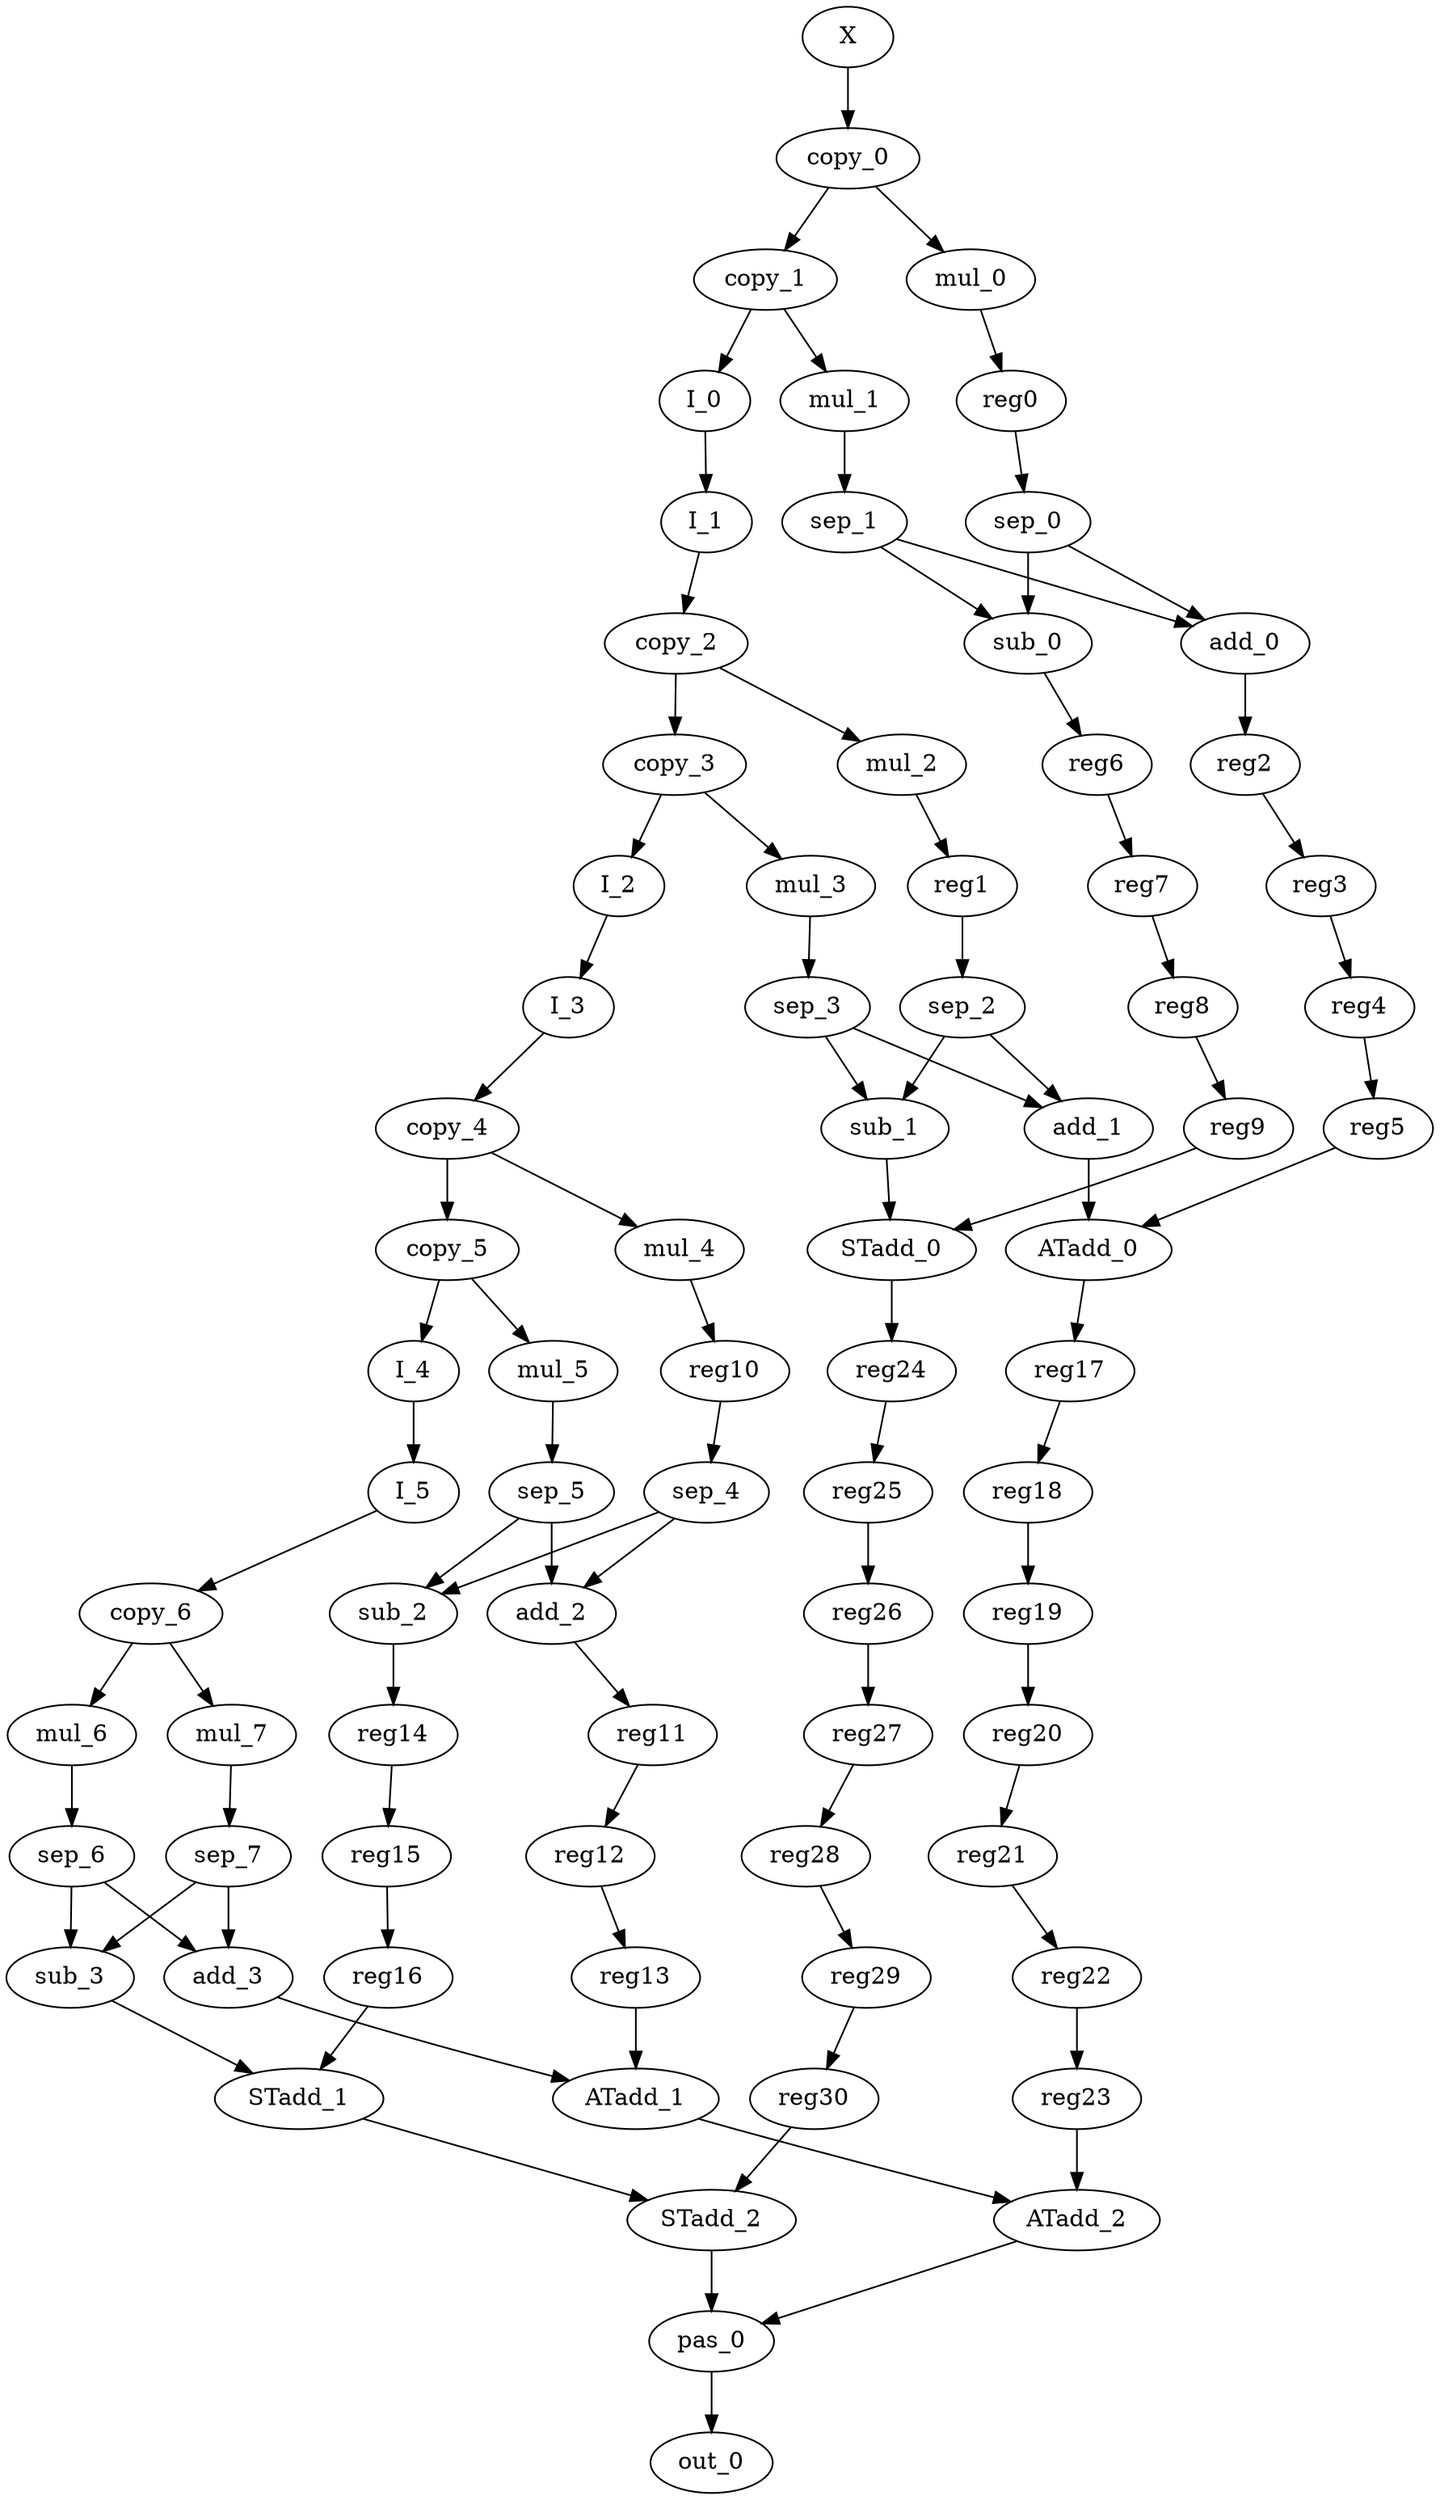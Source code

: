 digraph G {
    sub_1;
    STadd_0;
    ATadd_2;
    pas_0;
    copy_2;
    copy_3;
    mul_2;
    mul_1;
    sep_1;
    sub_3;
    STadd_1;
    copy_6;
    mul_6;
    mul_7;
    add_1;
    ATadd_0;
    add_2;
    reg11;
    STadd_2;
    sep_6;
    add_3;
    ATadd_1;
    sep_3;
    sep_4;
    sub_2;
    sep_2;
    copy_5;
    mul_5;
    I_4;
    sep_0;
    add_0;
    sub_0;
    I_3;
    copy_4;
    sep_5;
    sep_7;
    reg24;
    I_0;
    I_1;
    copy_1;
    mul_0;
    reg0;
    I_2;
    reg17;
    reg2;
    I_5;
    out_0;
    copy_0;
    mul_3;
    mul_4;
    reg10;
    reg6;
    reg14;
    reg1;
    X;
    reg25;
    reg26;
    reg27;
    reg28;
    reg29;
    reg30;
    reg12;
    reg13;
    reg7;
    reg8;
    reg9;
    reg18;
    reg19;
    reg20;
    reg21;
    reg22;
    reg23;
    reg3;
    reg4;
    reg5;
    reg15;
    reg16;
    sub_1 -> STadd_0 [weight=0];
    STadd_0 -> reg24 [weight=1];
    ATadd_2 -> pas_0 [weight=0];
    pas_0 -> out_0 [weight=0];
    copy_2 -> copy_3 [weight=0];
    copy_2 -> mul_2 [weight=0];
    copy_3 -> mul_3 [weight=0];
    copy_3 -> I_2 [weight=0];
    mul_2 -> reg1 [weight=0];
    mul_1 -> sep_1 [weight=4];
    sep_1 -> add_0 [weight=0];
    sep_1 -> sub_0 [weight=0];
    sub_3 -> STadd_1 [weight=0];
    STadd_1 -> STadd_2 [weight=0];
    copy_6 -> mul_6 [weight=0];
    copy_6 -> mul_7 [weight=0];
    mul_6 -> sep_6 [weight=4];
    mul_7 -> sep_7 [weight=0];
    add_1 -> ATadd_0 [weight=7];
    ATadd_0 -> reg17 [weight=0];
    add_2 -> reg11 [weight=0];
    reg11 -> reg12 [weight=0];
    STadd_2 -> pas_0 [weight=2];
    sep_6 -> sub_3 [weight=0];
    sep_6 -> add_3 [weight=0];
    add_3 -> ATadd_1 [weight=0];
    ATadd_1 -> ATadd_2 [weight=0];
    sep_3 -> sub_1 [weight=2];
    sep_3 -> add_1 [weight=0];
    sep_4 -> add_2 [weight=0];
    sep_4 -> sub_2 [weight=1];
    sub_2 -> reg14 [weight=8];
    sep_2 -> add_1 [weight=0];
    sep_2 -> sub_1 [weight=2];
    copy_5 -> mul_5 [weight=0];
    copy_5 -> I_4 [weight=0];
    mul_5 -> sep_5 [weight=0];
    I_4 -> I_5 [weight=0];
    sep_0 -> add_0 [weight=0];
    sep_0 -> sub_0 [weight=2];
    add_0 -> reg2 [weight=1];
    sub_0 -> reg6 [weight=0];
    I_3 -> copy_4 [weight=0];
    copy_4 -> copy_5 [weight=1];
    copy_4 -> mul_4 [weight=0];
    sep_5 -> sub_2 [weight=0];
    sep_5 -> add_2 [weight=3];
    sep_7 -> sub_3 [weight=0];
    sep_7 -> add_3 [weight=2];
    reg24 -> reg25 [weight=0];
    I_0 -> I_1 [weight=0];
    I_1 -> copy_2 [weight=0];
    copy_1 -> mul_1 [weight=0];
    copy_1 -> I_0 [weight=0];
    mul_0 -> reg0 [weight=0];
    reg0 -> sep_0 [weight=0];
    I_2 -> I_3 [weight=0];
    reg17 -> reg18 [weight=0];
    reg2 -> reg3 [weight=0];
    I_5 -> copy_6 [weight=0];
    copy_0 -> copy_1 [weight=0];
    copy_0 -> mul_0 [weight=0];
    mul_3 -> sep_3 [weight=0];
    mul_4 -> reg10 [weight=0];
    reg10 -> sep_4 [weight=0];
    reg6 -> reg7 [weight=0];
    reg14 -> reg15 [weight=0];
    reg1 -> sep_2 [weight=2];
    X -> copy_0 [weight=2];
    reg25 -> reg26 [weight=0];
    reg26 -> reg27 [weight=0];
    reg27 -> reg28 [weight=0];
    reg28 -> reg29 [weight=0];
    reg29 -> reg30 [weight=0];
    reg30 -> STadd_2 [weight=0];
    reg12 -> reg13 [weight=0];
    reg13 -> ATadd_1 [weight=5];
    reg7 -> reg8 [weight=0];
    reg8 -> reg9 [weight=0];
    reg9 -> STadd_0 [weight=0];
    reg18 -> reg19 [weight=1];
    reg19 -> reg20 [weight=0];
    reg20 -> reg21 [weight=0];
    reg21 -> reg22 [weight=0];
    reg22 -> reg23 [weight=1];
    reg23 -> ATadd_2 [weight=2];
    reg3 -> reg4 [weight=0];
    reg4 -> reg5 [weight=0];
    reg5 -> ATadd_0 [weight=0];
    reg15 -> reg16 [weight=0];
    reg16 -> STadd_1 [weight=0];
}
